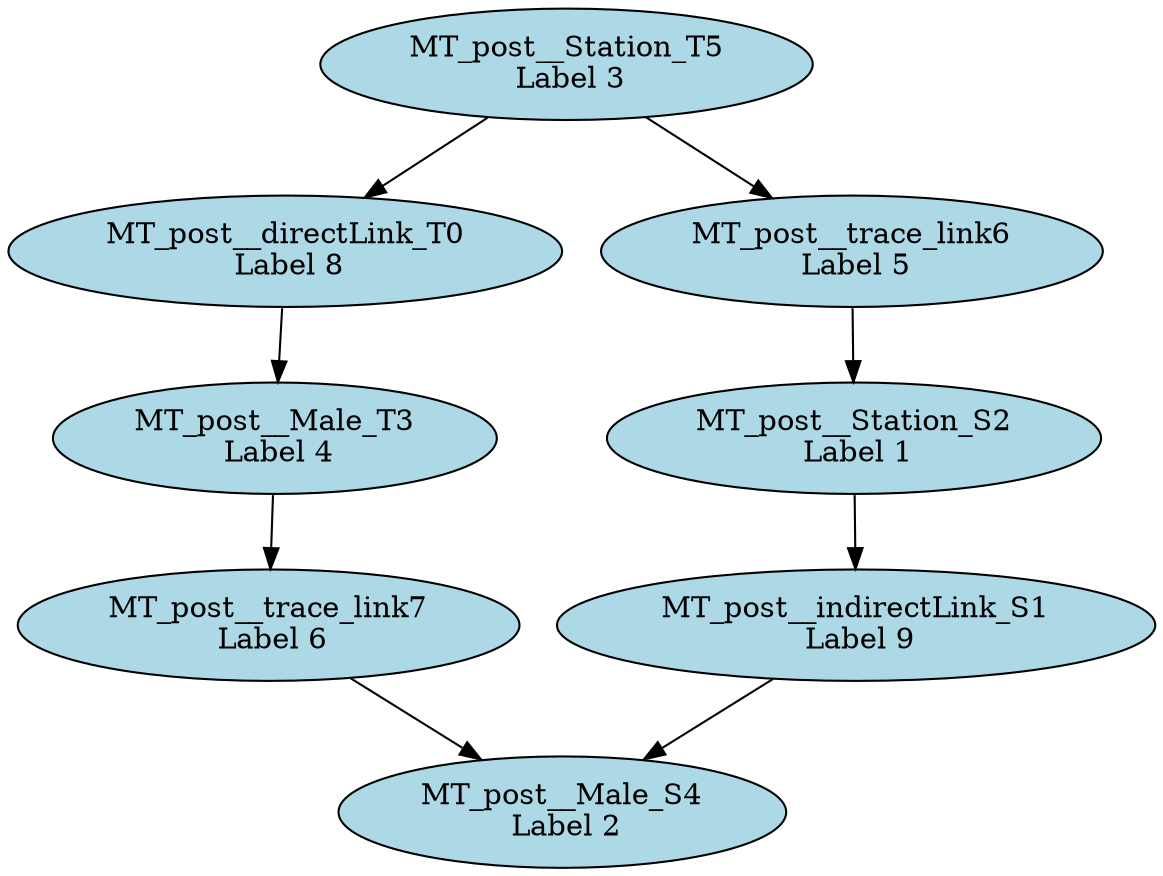 digraph ruleCombinator_rewrite_HSM2SM_combine_0RHS {
"MT_post__directLink_T0\n Label 8" [style=filled, fillcolor=lightblue];
"MT_post__indirectLink_S1\n Label 9" [style=filled, fillcolor=lightblue];
"MT_post__Station_S2\n Label 1" [style=filled, fillcolor=lightblue];
"MT_post__Male_T3\n Label 4" [style=filled, fillcolor=lightblue];
"MT_post__Male_S4\n Label 2" [style=filled, fillcolor=lightblue];
"MT_post__Station_T5\n Label 3" [style=filled, fillcolor=lightblue];
"MT_post__trace_link6\n Label 5" [style=filled, fillcolor=lightblue];
"MT_post__trace_link7\n Label 6" [style=filled, fillcolor=lightblue];
"MT_post__Station_T5\n Label 3" -> "MT_post__directLink_T0\n Label 8";
"MT_post__directLink_T0\n Label 8" -> "MT_post__Male_T3\n Label 4";
"MT_post__Station_T5\n Label 3" -> "MT_post__trace_link6\n Label 5";
"MT_post__trace_link6\n Label 5" -> "MT_post__Station_S2\n Label 1";
"MT_post__Male_T3\n Label 4" -> "MT_post__trace_link7\n Label 6";
"MT_post__trace_link7\n Label 6" -> "MT_post__Male_S4\n Label 2";
"MT_post__Station_S2\n Label 1" -> "MT_post__indirectLink_S1\n Label 9";
"MT_post__indirectLink_S1\n Label 9" -> "MT_post__Male_S4\n Label 2";
}
